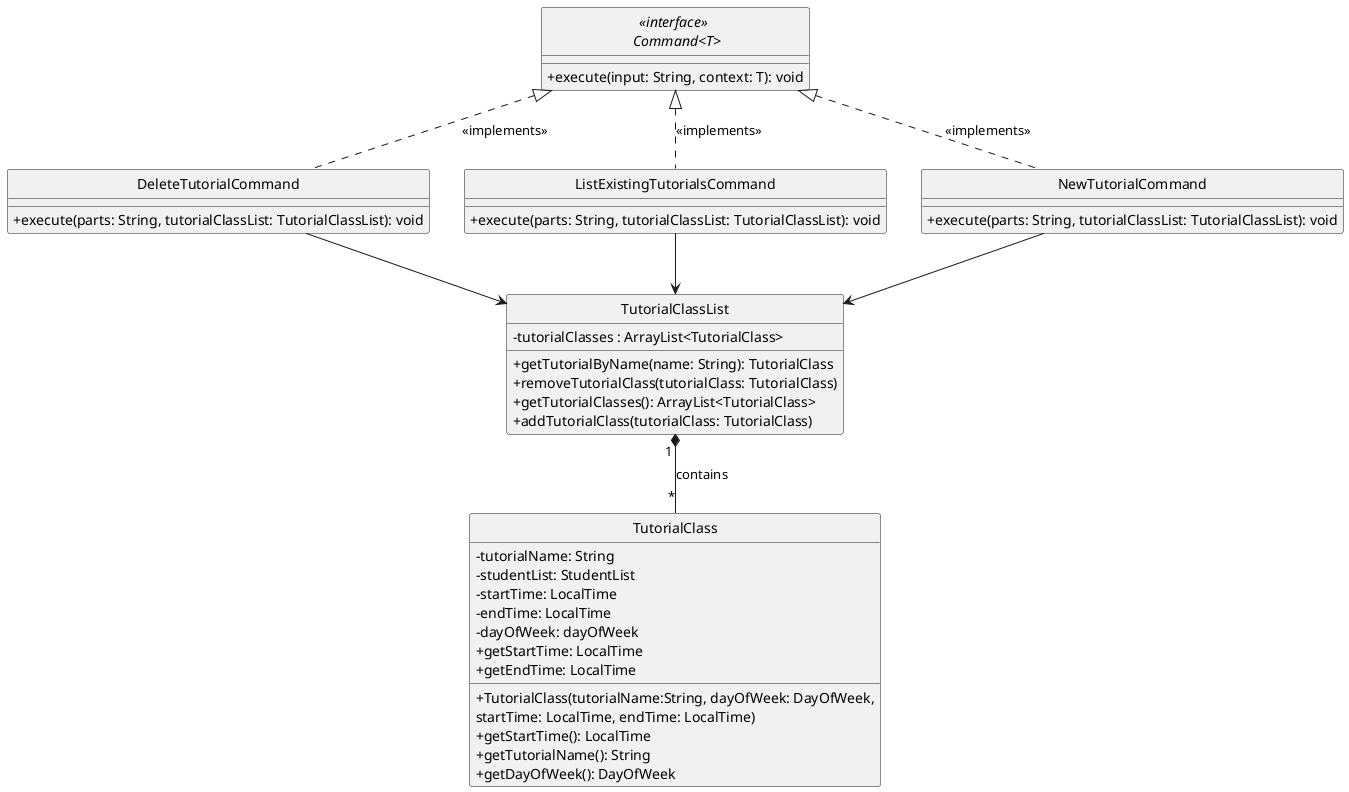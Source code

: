 @startuml

hide circle
skinparam classAttributeIconSize 0

    class DeleteTutorialCommand {
        +execute(parts: String, tutorialClassList: TutorialClassList): void
    }

    class ListExistingTutorialsCommand {
            +execute(parts: String, tutorialClassList: TutorialClassList): void
        }

    class NewTutorialCommand {
            +execute(parts: String, tutorialClassList: TutorialClassList): void
        }

    interface "<<interface>> \n Command<T>" {
        +execute(input: String, context: T): void
    }


    class TutorialClass {
        -tutorialName: String
        -studentList: StudentList
        -startTime: LocalTime
        -endTime: LocalTime
        -dayOfWeek: dayOfWeek
        +TutorialClass(tutorialName:String, dayOfWeek: DayOfWeek,
startTime: LocalTime, endTime: LocalTime)
        +getStartTime(): LocalTime
        +getTutorialName(): String
        +getDayOfWeek(): DayOfWeek
        +getStartTime: LocalTime
        +getEndTime: LocalTime
    }

    class TutorialClassList {
        - tutorialClasses : ArrayList<TutorialClass>
        +getTutorialByName(name: String): TutorialClass
        +removeTutorialClass(tutorialClass: TutorialClass)
        +getTutorialClasses(): ArrayList<TutorialClass>
        +addTutorialClass(tutorialClass: TutorialClass)
    }




' Relationships
"<<interface>> \n Command<T>" <|.. DeleteTutorialCommand : <<implements>>
DeleteTutorialCommand --> TutorialClassList
TutorialClassList "1 "*-- "*" TutorialClass: contains

"<<interface>> \n Command<T>" <|.. ListExistingTutorialsCommand : <<implements>>
ListExistingTutorialsCommand --> TutorialClassList

"<<interface>> \n Command<T>" <|.. NewTutorialCommand : <<implements>>
NewTutorialCommand --> TutorialClassList

@enduml